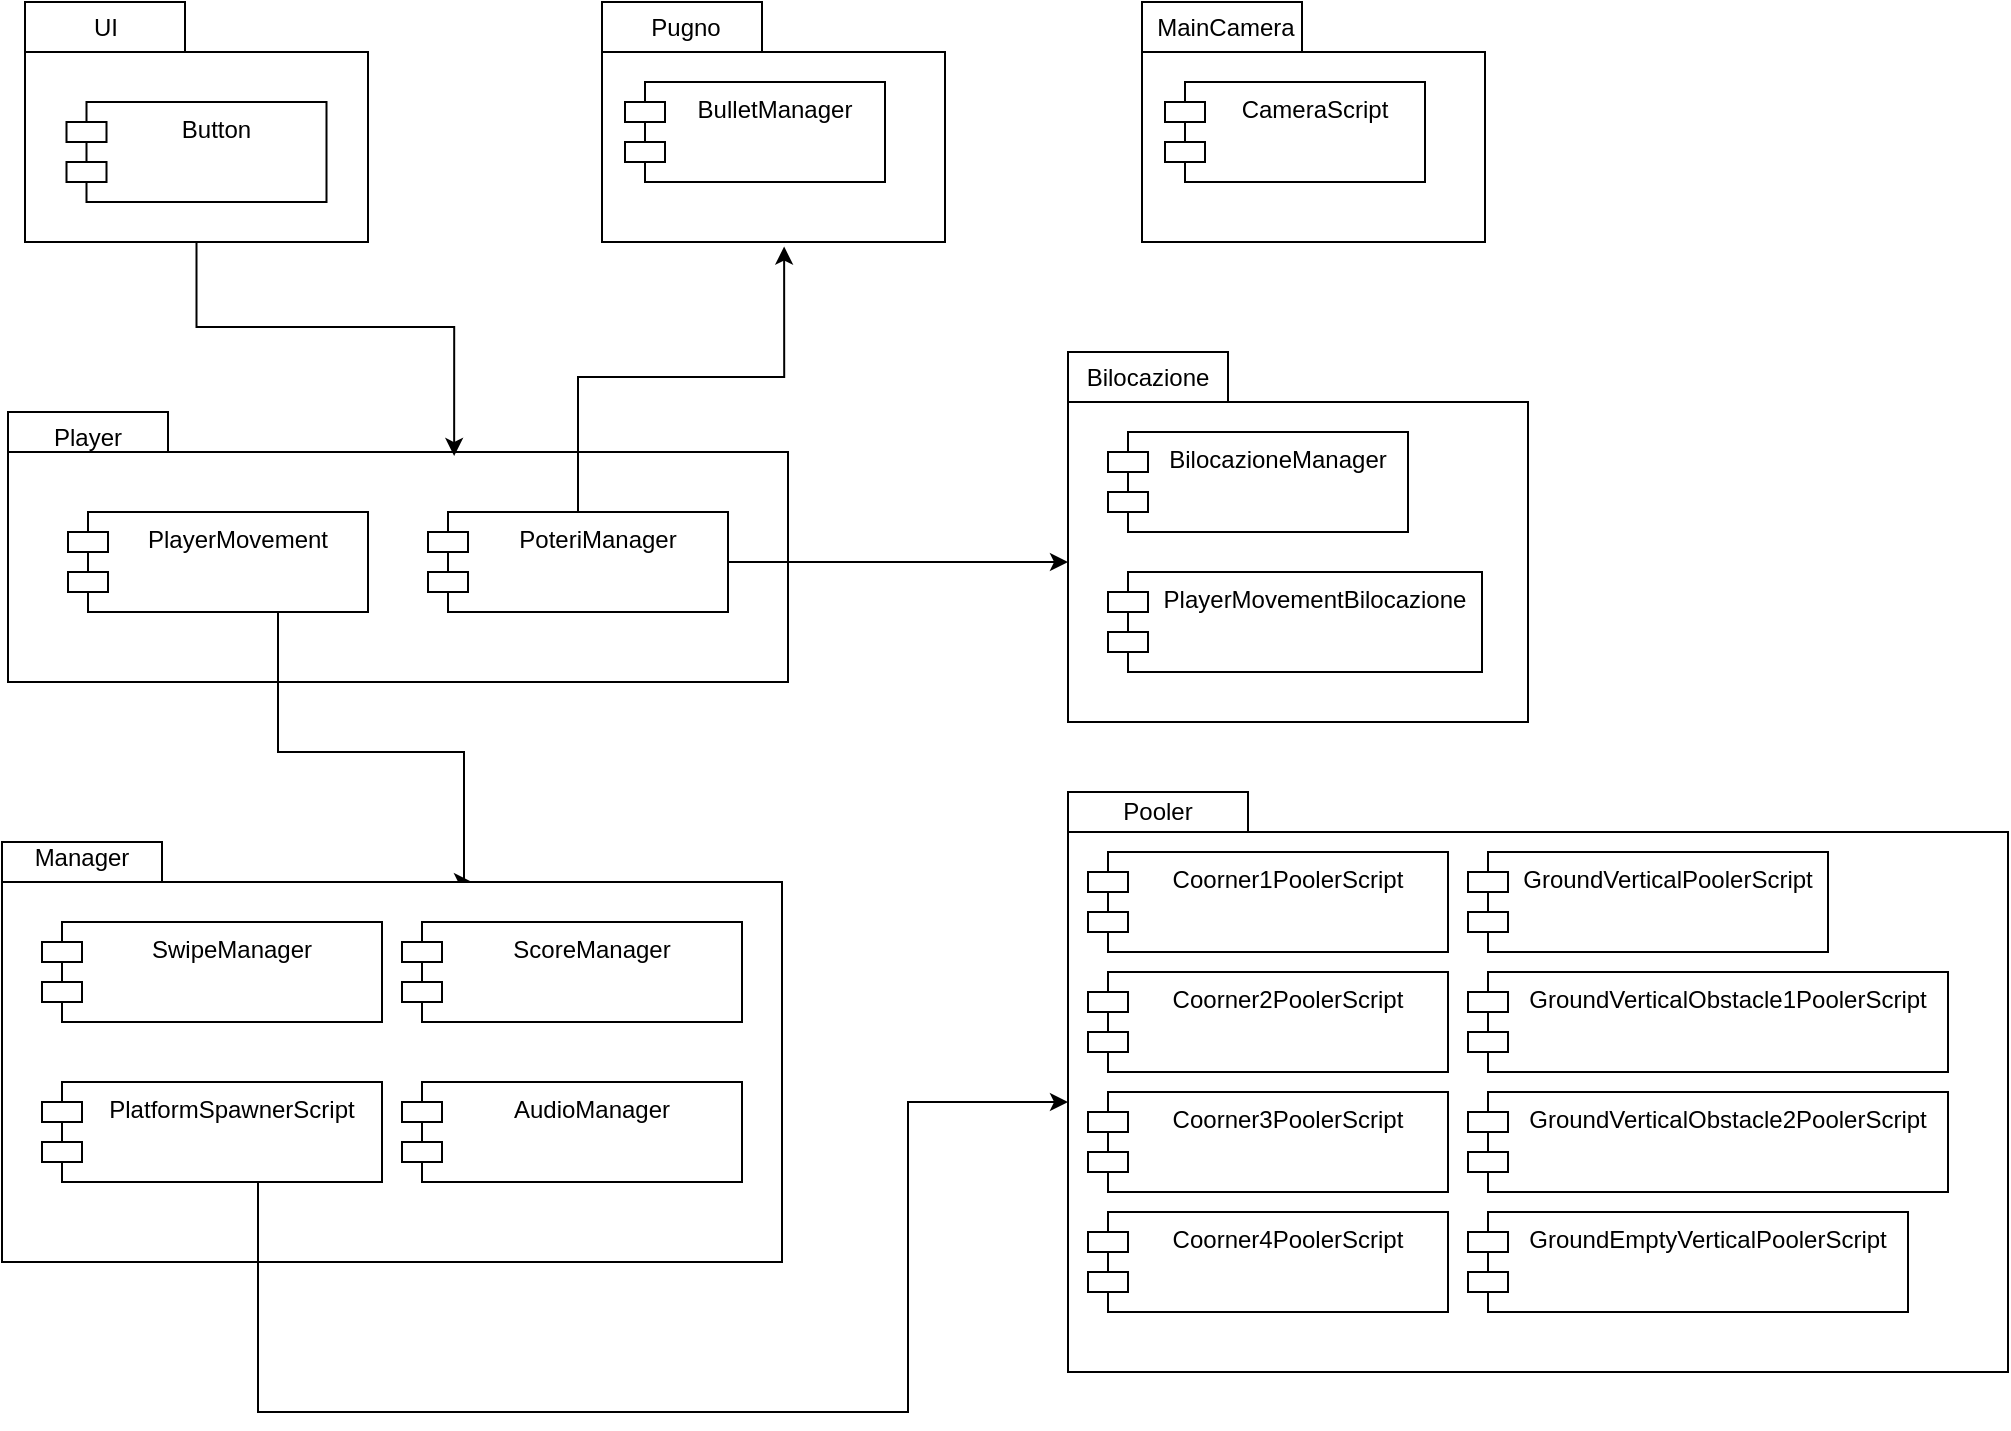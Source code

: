 <mxfile version="14.9.0" type="github">
  <diagram id="C5RBs43oDa-KdzZeNtuy" name="Page-1">
    <mxGraphModel dx="2782" dy="896" grid="1" gridSize="10" guides="1" tooltips="1" connect="1" arrows="1" fold="1" page="1" pageScale="1" pageWidth="827" pageHeight="1169" math="0" shadow="0">
      <root>
        <mxCell id="WIyWlLk6GJQsqaUBKTNV-0" />
        <mxCell id="WIyWlLk6GJQsqaUBKTNV-1" parent="WIyWlLk6GJQsqaUBKTNV-0" />
        <mxCell id="6NKrDeC7ifxQgwxbEwMk-0" value="" style="shape=folder;fontStyle=1;spacingTop=10;tabWidth=90;tabHeight=20;tabPosition=left;html=1;" parent="WIyWlLk6GJQsqaUBKTNV-1" vertex="1">
          <mxGeometry x="13" y="635" width="470" height="290" as="geometry" />
        </mxCell>
        <mxCell id="6NKrDeC7ifxQgwxbEwMk-2" value="Coorner1PoolerScript" style="shape=module;align=left;spacingLeft=20;align=center;verticalAlign=top;" parent="WIyWlLk6GJQsqaUBKTNV-1" vertex="1">
          <mxGeometry x="23" y="665" width="180" height="50" as="geometry" />
        </mxCell>
        <mxCell id="6NKrDeC7ifxQgwxbEwMk-3" value="Coorner2PoolerScript" style="shape=module;align=left;spacingLeft=20;align=center;verticalAlign=top;" parent="WIyWlLk6GJQsqaUBKTNV-1" vertex="1">
          <mxGeometry x="23" y="725" width="180" height="50" as="geometry" />
        </mxCell>
        <mxCell id="6NKrDeC7ifxQgwxbEwMk-4" value="Coorner3PoolerScript" style="shape=module;align=left;spacingLeft=20;align=center;verticalAlign=top;" parent="WIyWlLk6GJQsqaUBKTNV-1" vertex="1">
          <mxGeometry x="23" y="785" width="180" height="50" as="geometry" />
        </mxCell>
        <mxCell id="6NKrDeC7ifxQgwxbEwMk-5" value="Coorner4PoolerScript" style="shape=module;align=left;spacingLeft=20;align=center;verticalAlign=top;" parent="WIyWlLk6GJQsqaUBKTNV-1" vertex="1">
          <mxGeometry x="23" y="845" width="180" height="50" as="geometry" />
        </mxCell>
        <mxCell id="6NKrDeC7ifxQgwxbEwMk-6" value="GroundVerticalPoolerScript" style="shape=module;align=left;spacingLeft=20;align=center;verticalAlign=top;" parent="WIyWlLk6GJQsqaUBKTNV-1" vertex="1">
          <mxGeometry x="213" y="665" width="180" height="50" as="geometry" />
        </mxCell>
        <mxCell id="6NKrDeC7ifxQgwxbEwMk-7" value="GroundVerticalObstacle1PoolerScript" style="shape=module;align=left;spacingLeft=20;align=center;verticalAlign=top;" parent="WIyWlLk6GJQsqaUBKTNV-1" vertex="1">
          <mxGeometry x="213" y="725" width="240" height="50" as="geometry" />
        </mxCell>
        <mxCell id="6NKrDeC7ifxQgwxbEwMk-8" value="GroundVerticalObstacle2PoolerScript" style="shape=module;align=left;spacingLeft=20;align=center;verticalAlign=top;" parent="WIyWlLk6GJQsqaUBKTNV-1" vertex="1">
          <mxGeometry x="213" y="785" width="240" height="50" as="geometry" />
        </mxCell>
        <mxCell id="6NKrDeC7ifxQgwxbEwMk-10" value="GroundEmptyVerticalPoolerScript" style="shape=module;align=left;spacingLeft=20;align=center;verticalAlign=top;" parent="WIyWlLk6GJQsqaUBKTNV-1" vertex="1">
          <mxGeometry x="213" y="845" width="220" height="50" as="geometry" />
        </mxCell>
        <mxCell id="6NKrDeC7ifxQgwxbEwMk-11" value="Pooler" style="text;html=1;strokeColor=none;fillColor=none;align=center;verticalAlign=middle;whiteSpace=wrap;rounded=0;" parent="WIyWlLk6GJQsqaUBKTNV-1" vertex="1">
          <mxGeometry x="13" y="635" width="90" height="20" as="geometry" />
        </mxCell>
        <mxCell id="6NKrDeC7ifxQgwxbEwMk-12" value="" style="shape=folder;fontStyle=1;spacingTop=10;tabWidth=80;tabHeight=25;tabPosition=left;html=1;" parent="WIyWlLk6GJQsqaUBKTNV-1" vertex="1">
          <mxGeometry x="13" y="415.0" width="230" height="185" as="geometry" />
        </mxCell>
        <mxCell id="6NKrDeC7ifxQgwxbEwMk-13" value="BilocazioneManager" style="shape=module;align=left;spacingLeft=20;align=center;verticalAlign=top;" parent="WIyWlLk6GJQsqaUBKTNV-1" vertex="1">
          <mxGeometry x="33" y="455.0" width="150" height="50" as="geometry" />
        </mxCell>
        <mxCell id="6NKrDeC7ifxQgwxbEwMk-14" value="PlayerMovementBilocazione" style="shape=module;align=left;spacingLeft=20;align=center;verticalAlign=top;" parent="WIyWlLk6GJQsqaUBKTNV-1" vertex="1">
          <mxGeometry x="33" y="525" width="187" height="50" as="geometry" />
        </mxCell>
        <mxCell id="6NKrDeC7ifxQgwxbEwMk-15" value="" style="shape=folder;fontStyle=1;spacingTop=10;tabWidth=80;tabHeight=20;tabPosition=left;html=1;" parent="WIyWlLk6GJQsqaUBKTNV-1" vertex="1">
          <mxGeometry x="-517" y="445" width="390" height="135" as="geometry" />
        </mxCell>
        <mxCell id="MB2q3te1k5Es5Vo5OhvU-14" style="edgeStyle=orthogonalEdgeStyle;rounded=0;orthogonalLoop=1;jettySize=auto;html=1;entryX=0;entryY=0;entryDx=235;entryDy=20;entryPerimeter=0;" edge="1" parent="WIyWlLk6GJQsqaUBKTNV-1" source="6NKrDeC7ifxQgwxbEwMk-16" target="MB2q3te1k5Es5Vo5OhvU-2">
          <mxGeometry relative="1" as="geometry">
            <mxPoint x="-288.88" y="595.96" as="targetPoint" />
            <Array as="points">
              <mxPoint x="-382" y="615" />
              <mxPoint x="-289" y="615" />
              <mxPoint x="-289" y="680" />
            </Array>
          </mxGeometry>
        </mxCell>
        <mxCell id="6NKrDeC7ifxQgwxbEwMk-16" value="PlayerMovement" style="shape=module;align=left;spacingLeft=20;align=center;verticalAlign=top;" parent="WIyWlLk6GJQsqaUBKTNV-1" vertex="1">
          <mxGeometry x="-487" y="495.0" width="150" height="50" as="geometry" />
        </mxCell>
        <mxCell id="6NKrDeC7ifxQgwxbEwMk-23" value="Bilocazione" style="text;html=1;strokeColor=none;fillColor=none;align=center;verticalAlign=middle;whiteSpace=wrap;rounded=0;" parent="WIyWlLk6GJQsqaUBKTNV-1" vertex="1">
          <mxGeometry x="13" y="415.0" width="80" height="25" as="geometry" />
        </mxCell>
        <mxCell id="MB2q3te1k5Es5Vo5OhvU-19" style="edgeStyle=orthogonalEdgeStyle;rounded=0;orthogonalLoop=1;jettySize=auto;html=1;entryX=0;entryY=0;entryDx=0;entryDy=105;entryPerimeter=0;" edge="1" parent="WIyWlLk6GJQsqaUBKTNV-1" source="MB2q3te1k5Es5Vo5OhvU-0" target="6NKrDeC7ifxQgwxbEwMk-12">
          <mxGeometry relative="1" as="geometry" />
        </mxCell>
        <mxCell id="MB2q3te1k5Es5Vo5OhvU-25" style="edgeStyle=orthogonalEdgeStyle;rounded=0;orthogonalLoop=1;jettySize=auto;html=1;entryX=0.531;entryY=1.019;entryDx=0;entryDy=0;entryPerimeter=0;" edge="1" parent="WIyWlLk6GJQsqaUBKTNV-1" source="MB2q3te1k5Es5Vo5OhvU-0" target="MB2q3te1k5Es5Vo5OhvU-22">
          <mxGeometry relative="1" as="geometry" />
        </mxCell>
        <mxCell id="MB2q3te1k5Es5Vo5OhvU-0" value="PoteriManager" style="shape=module;align=left;spacingLeft=20;align=center;verticalAlign=top;" vertex="1" parent="WIyWlLk6GJQsqaUBKTNV-1">
          <mxGeometry x="-307" y="495.0" width="150" height="50" as="geometry" />
        </mxCell>
        <mxCell id="MB2q3te1k5Es5Vo5OhvU-1" value="Player" style="text;html=1;strokeColor=none;fillColor=none;align=center;verticalAlign=middle;whiteSpace=wrap;rounded=0;" vertex="1" parent="WIyWlLk6GJQsqaUBKTNV-1">
          <mxGeometry x="-517" y="445.0" width="80" height="25" as="geometry" />
        </mxCell>
        <mxCell id="MB2q3te1k5Es5Vo5OhvU-2" value="" style="shape=folder;fontStyle=1;spacingTop=10;tabWidth=80;tabHeight=20;tabPosition=left;html=1;" vertex="1" parent="WIyWlLk6GJQsqaUBKTNV-1">
          <mxGeometry x="-520" y="660" width="390" height="210" as="geometry" />
        </mxCell>
        <mxCell id="6NKrDeC7ifxQgwxbEwMk-18" value="PlatformSpawnerScript" style="shape=module;align=left;spacingLeft=20;align=center;verticalAlign=top;" parent="WIyWlLk6GJQsqaUBKTNV-1" vertex="1">
          <mxGeometry x="-500" y="780" width="170" height="50" as="geometry" />
        </mxCell>
        <mxCell id="MB2q3te1k5Es5Vo5OhvU-4" value="Manager" style="text;html=1;strokeColor=none;fillColor=none;align=center;verticalAlign=middle;whiteSpace=wrap;rounded=0;" vertex="1" parent="WIyWlLk6GJQsqaUBKTNV-1">
          <mxGeometry x="-520" y="650" width="80" height="35" as="geometry" />
        </mxCell>
        <mxCell id="MB2q3te1k5Es5Vo5OhvU-6" value="SwipeManager" style="shape=module;align=left;spacingLeft=20;align=center;verticalAlign=top;" vertex="1" parent="WIyWlLk6GJQsqaUBKTNV-1">
          <mxGeometry x="-500" y="700" width="170" height="50" as="geometry" />
        </mxCell>
        <mxCell id="MB2q3te1k5Es5Vo5OhvU-7" value="ScoreManager" style="shape=module;align=left;spacingLeft=20;align=center;verticalAlign=top;" vertex="1" parent="WIyWlLk6GJQsqaUBKTNV-1">
          <mxGeometry x="-320" y="700" width="170" height="50" as="geometry" />
        </mxCell>
        <mxCell id="MB2q3te1k5Es5Vo5OhvU-8" value="AudioManager" style="shape=module;align=left;spacingLeft=20;align=center;verticalAlign=top;" vertex="1" parent="WIyWlLk6GJQsqaUBKTNV-1">
          <mxGeometry x="-320" y="780" width="170" height="50" as="geometry" />
        </mxCell>
        <mxCell id="6NKrDeC7ifxQgwxbEwMk-22" style="edgeStyle=orthogonalEdgeStyle;rounded=0;orthogonalLoop=1;jettySize=auto;html=1;entryX=0;entryY=0;entryDx=0;entryDy=155;entryPerimeter=0;" parent="WIyWlLk6GJQsqaUBKTNV-1" source="6NKrDeC7ifxQgwxbEwMk-18" target="6NKrDeC7ifxQgwxbEwMk-0" edge="1">
          <mxGeometry relative="1" as="geometry">
            <Array as="points">
              <mxPoint x="-392" y="945" />
              <mxPoint x="-67" y="945" />
              <mxPoint x="-67" y="790" />
            </Array>
          </mxGeometry>
        </mxCell>
        <mxCell id="MB2q3te1k5Es5Vo5OhvU-11" value="" style="shape=folder;fontStyle=1;spacingTop=10;tabWidth=80;tabHeight=25;tabPosition=left;html=1;" vertex="1" parent="WIyWlLk6GJQsqaUBKTNV-1">
          <mxGeometry x="50" y="240" width="171.5" height="120" as="geometry" />
        </mxCell>
        <mxCell id="MB2q3te1k5Es5Vo5OhvU-12" value="MainCamera" style="text;html=1;strokeColor=none;fillColor=none;align=center;verticalAlign=middle;whiteSpace=wrap;rounded=0;" vertex="1" parent="WIyWlLk6GJQsqaUBKTNV-1">
          <mxGeometry x="51.5" y="240" width="80" height="25" as="geometry" />
        </mxCell>
        <mxCell id="MB2q3te1k5Es5Vo5OhvU-13" value="CameraScript" style="shape=module;align=left;spacingLeft=20;align=center;verticalAlign=top;" vertex="1" parent="WIyWlLk6GJQsqaUBKTNV-1">
          <mxGeometry x="61.5" y="280" width="130" height="50" as="geometry" />
        </mxCell>
        <mxCell id="MB2q3te1k5Es5Vo5OhvU-20" style="edgeStyle=orthogonalEdgeStyle;rounded=0;orthogonalLoop=1;jettySize=auto;html=1;entryX=0.572;entryY=0.163;entryDx=0;entryDy=0;entryPerimeter=0;" edge="1" parent="WIyWlLk6GJQsqaUBKTNV-1" source="MB2q3te1k5Es5Vo5OhvU-15" target="6NKrDeC7ifxQgwxbEwMk-15">
          <mxGeometry relative="1" as="geometry" />
        </mxCell>
        <mxCell id="MB2q3te1k5Es5Vo5OhvU-15" value="" style="shape=folder;fontStyle=1;spacingTop=10;tabWidth=80;tabHeight=25;tabPosition=left;html=1;" vertex="1" parent="WIyWlLk6GJQsqaUBKTNV-1">
          <mxGeometry x="-508.5" y="240" width="171.5" height="120" as="geometry" />
        </mxCell>
        <mxCell id="MB2q3te1k5Es5Vo5OhvU-17" value="UI" style="text;html=1;strokeColor=none;fillColor=none;align=center;verticalAlign=middle;whiteSpace=wrap;rounded=0;" vertex="1" parent="WIyWlLk6GJQsqaUBKTNV-1">
          <mxGeometry x="-508.5" y="240" width="80" height="25" as="geometry" />
        </mxCell>
        <mxCell id="MB2q3te1k5Es5Vo5OhvU-18" value="Button" style="shape=module;align=left;spacingLeft=20;align=center;verticalAlign=top;" vertex="1" parent="WIyWlLk6GJQsqaUBKTNV-1">
          <mxGeometry x="-487.75" y="290" width="130" height="50" as="geometry" />
        </mxCell>
        <mxCell id="MB2q3te1k5Es5Vo5OhvU-22" value="" style="shape=folder;fontStyle=1;spacingTop=10;tabWidth=80;tabHeight=25;tabPosition=left;html=1;" vertex="1" parent="WIyWlLk6GJQsqaUBKTNV-1">
          <mxGeometry x="-220" y="240" width="171.5" height="120" as="geometry" />
        </mxCell>
        <mxCell id="MB2q3te1k5Es5Vo5OhvU-23" value="Pugno" style="text;html=1;strokeColor=none;fillColor=none;align=center;verticalAlign=middle;whiteSpace=wrap;rounded=0;" vertex="1" parent="WIyWlLk6GJQsqaUBKTNV-1">
          <mxGeometry x="-218.5" y="240" width="80" height="25" as="geometry" />
        </mxCell>
        <mxCell id="MB2q3te1k5Es5Vo5OhvU-24" value="BulletManager" style="shape=module;align=left;spacingLeft=20;align=center;verticalAlign=top;" vertex="1" parent="WIyWlLk6GJQsqaUBKTNV-1">
          <mxGeometry x="-208.5" y="280" width="130" height="50" as="geometry" />
        </mxCell>
      </root>
    </mxGraphModel>
  </diagram>
</mxfile>
